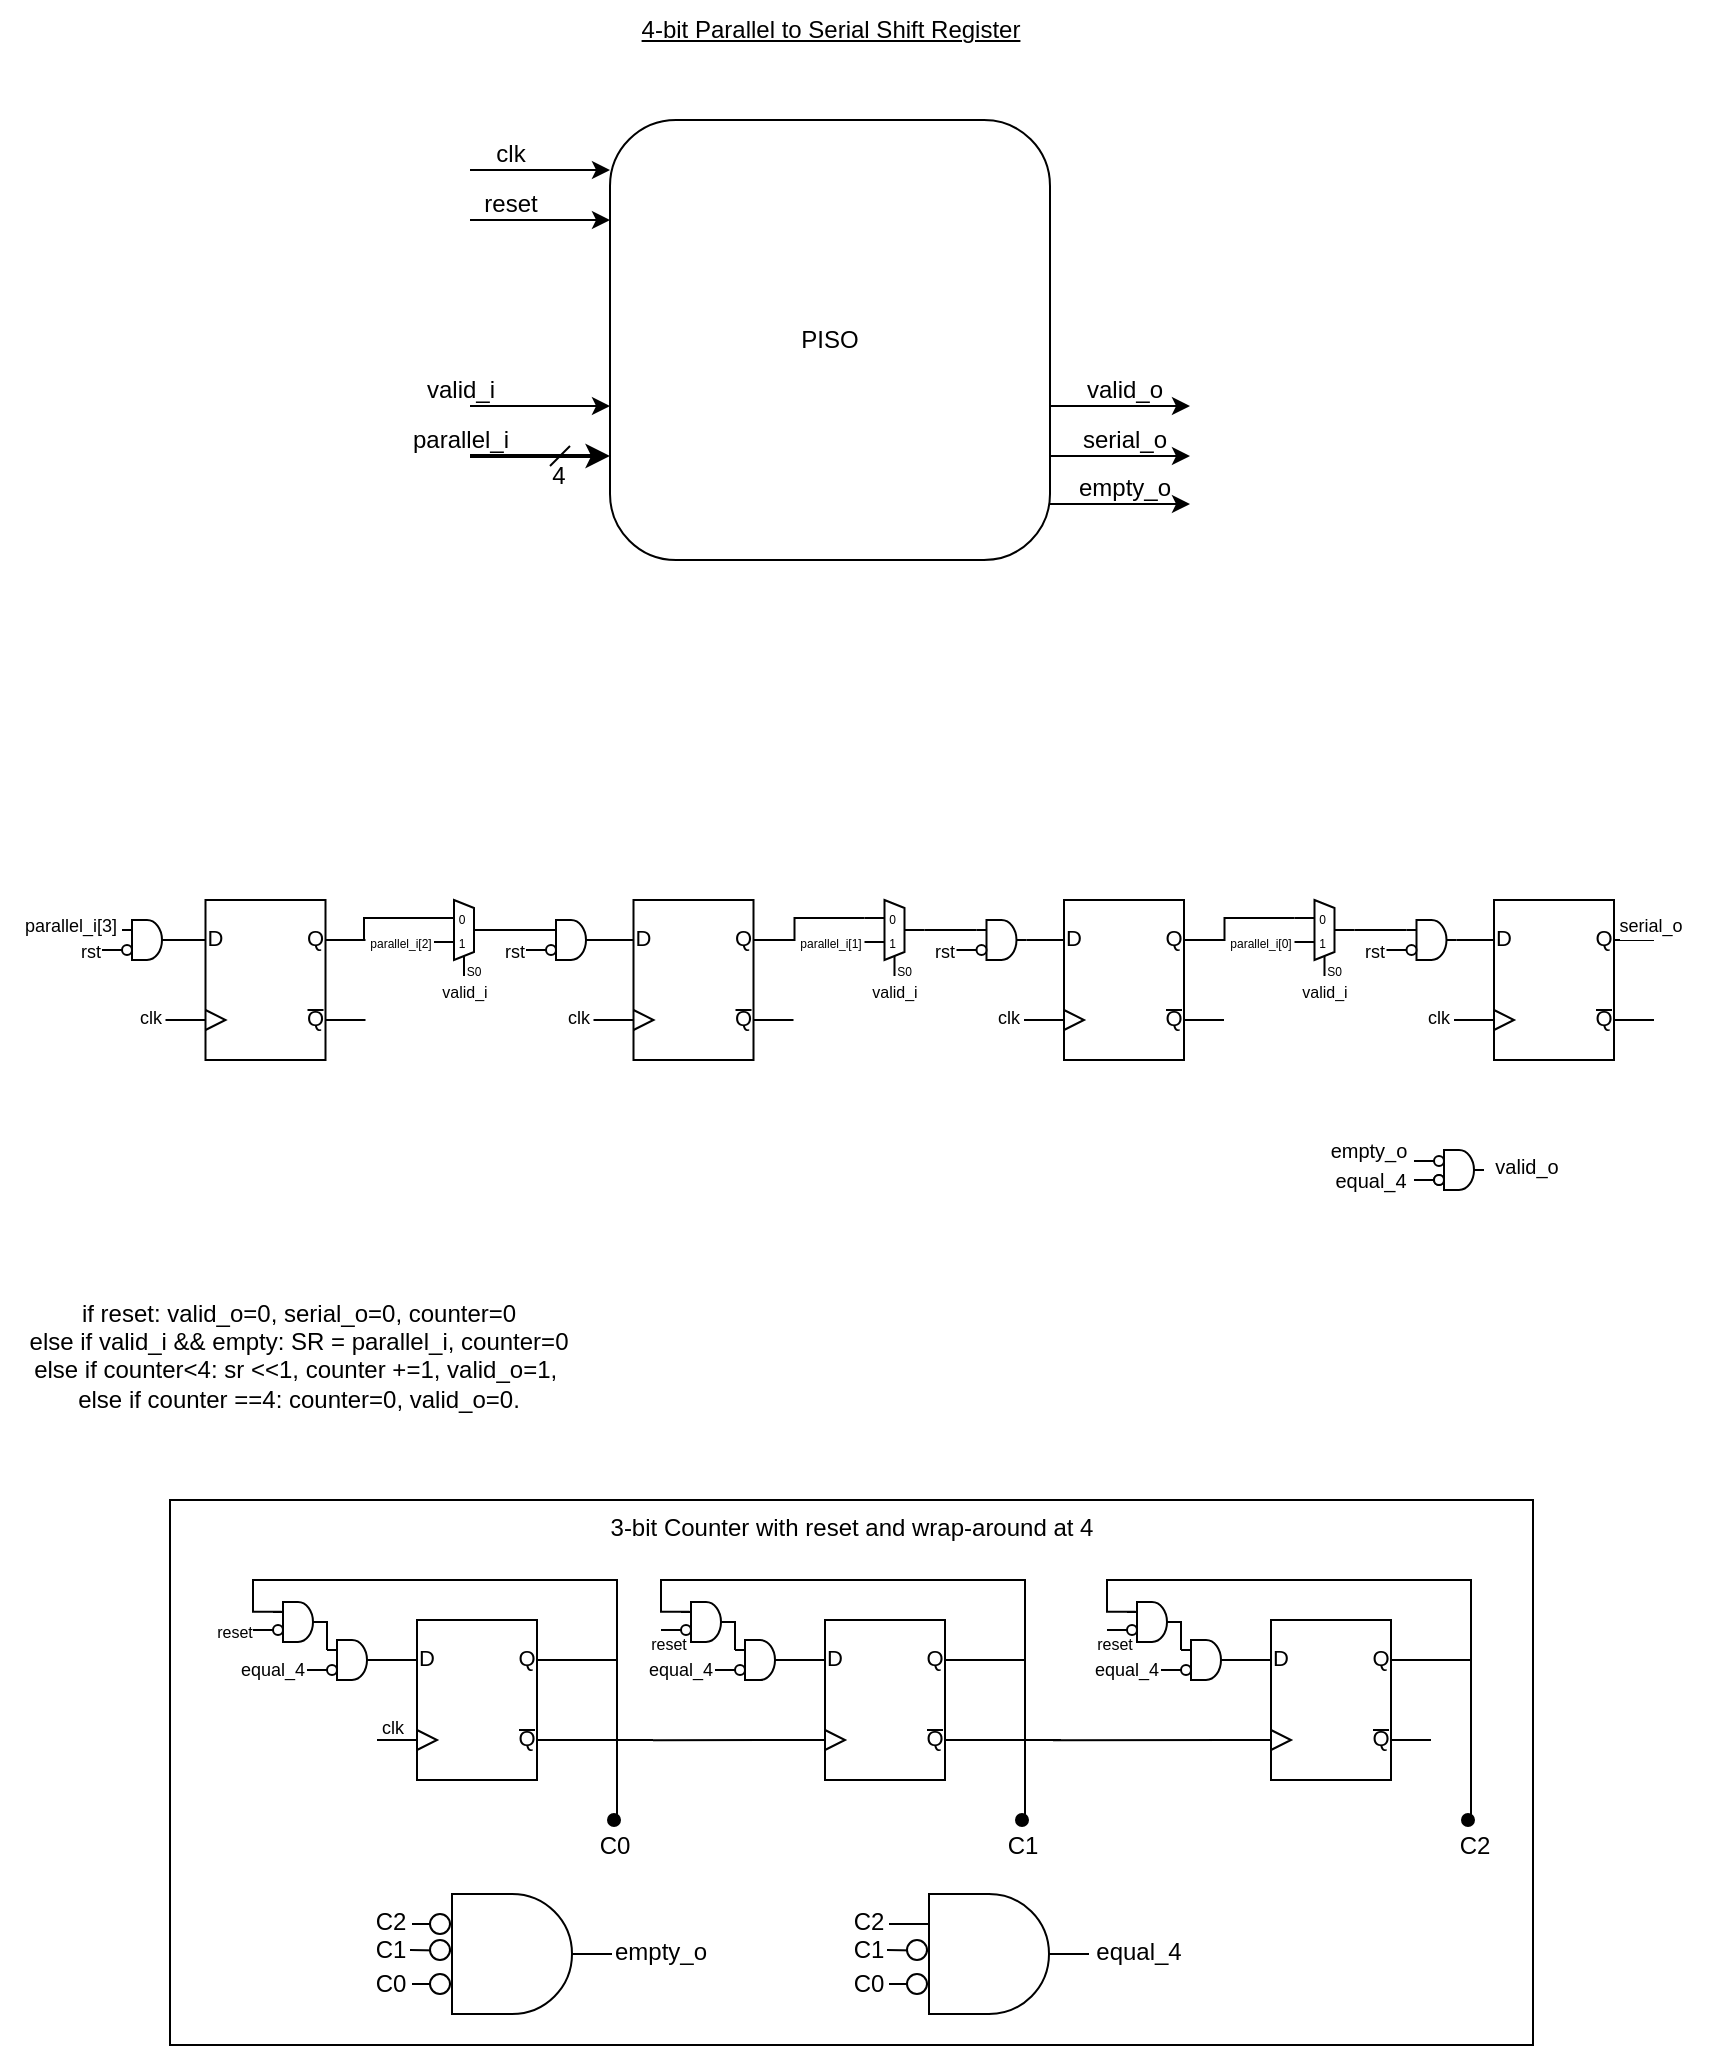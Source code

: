 <mxfile version="28.1.2">
  <diagram name="Page-1" id="J3j2Vih8ijAIk5oY_akR">
    <mxGraphModel dx="1019" dy="651" grid="1" gridSize="10" guides="1" tooltips="1" connect="1" arrows="1" fold="1" page="1" pageScale="1" pageWidth="850" pageHeight="1100" math="0" shadow="0">
      <root>
        <mxCell id="0" />
        <mxCell id="1" parent="0" />
        <mxCell id="SrFqV6yDX-PTpv2U8Cud-1" value="PISO" style="whiteSpace=wrap;html=1;aspect=fixed;rounded=1;" vertex="1" parent="1">
          <mxGeometry x="310" y="80" width="220" height="220" as="geometry" />
        </mxCell>
        <mxCell id="SrFqV6yDX-PTpv2U8Cud-2" value="" style="endArrow=classic;html=1;rounded=1;" edge="1" parent="1">
          <mxGeometry width="50" height="50" relative="1" as="geometry">
            <mxPoint x="240" y="105" as="sourcePoint" />
            <mxPoint x="310" y="105" as="targetPoint" />
          </mxGeometry>
        </mxCell>
        <mxCell id="SrFqV6yDX-PTpv2U8Cud-5" value="clk" style="text;html=1;align=center;verticalAlign=middle;resizable=0;points=[];autosize=1;strokeColor=none;fillColor=none;rounded=1;" vertex="1" parent="1">
          <mxGeometry x="240" y="82" width="40" height="30" as="geometry" />
        </mxCell>
        <mxCell id="SrFqV6yDX-PTpv2U8Cud-6" value="" style="endArrow=classic;html=1;rounded=1;" edge="1" parent="1">
          <mxGeometry width="50" height="50" relative="1" as="geometry">
            <mxPoint x="240" y="130" as="sourcePoint" />
            <mxPoint x="310" y="130" as="targetPoint" />
          </mxGeometry>
        </mxCell>
        <mxCell id="SrFqV6yDX-PTpv2U8Cud-7" value="reset" style="text;html=1;align=center;verticalAlign=middle;resizable=0;points=[];autosize=1;strokeColor=none;fillColor=none;rounded=1;" vertex="1" parent="1">
          <mxGeometry x="235" y="107" width="50" height="30" as="geometry" />
        </mxCell>
        <mxCell id="SrFqV6yDX-PTpv2U8Cud-8" value="parallel_i" style="text;html=1;align=center;verticalAlign=middle;resizable=0;points=[];autosize=1;strokeColor=none;fillColor=none;rounded=1;" vertex="1" parent="1">
          <mxGeometry x="200" y="225" width="70" height="30" as="geometry" />
        </mxCell>
        <mxCell id="SrFqV6yDX-PTpv2U8Cud-9" value="" style="endArrow=classic;html=1;rounded=1;strokeWidth=2;" edge="1" parent="1">
          <mxGeometry width="50" height="50" relative="1" as="geometry">
            <mxPoint x="240" y="248" as="sourcePoint" />
            <mxPoint x="310" y="248" as="targetPoint" />
          </mxGeometry>
        </mxCell>
        <mxCell id="SrFqV6yDX-PTpv2U8Cud-10" value="valid_i" style="text;html=1;align=center;verticalAlign=middle;resizable=0;points=[];autosize=1;strokeColor=none;fillColor=none;rounded=1;" vertex="1" parent="1">
          <mxGeometry x="205" y="200" width="60" height="30" as="geometry" />
        </mxCell>
        <mxCell id="SrFqV6yDX-PTpv2U8Cud-11" value="" style="endArrow=classic;html=1;rounded=1;" edge="1" parent="1">
          <mxGeometry width="50" height="50" relative="1" as="geometry">
            <mxPoint x="240" y="223" as="sourcePoint" />
            <mxPoint x="310" y="223" as="targetPoint" />
          </mxGeometry>
        </mxCell>
        <mxCell id="SrFqV6yDX-PTpv2U8Cud-12" value="serial_o" style="text;html=1;align=center;verticalAlign=middle;resizable=0;points=[];autosize=1;strokeColor=none;fillColor=none;rounded=1;" vertex="1" parent="1">
          <mxGeometry x="532" y="225" width="70" height="30" as="geometry" />
        </mxCell>
        <mxCell id="SrFqV6yDX-PTpv2U8Cud-13" value="valid_o" style="text;html=1;align=center;verticalAlign=middle;resizable=0;points=[];autosize=1;strokeColor=none;fillColor=none;rounded=1;" vertex="1" parent="1">
          <mxGeometry x="537" y="200" width="60" height="30" as="geometry" />
        </mxCell>
        <mxCell id="SrFqV6yDX-PTpv2U8Cud-14" value="" style="endArrow=classic;html=1;rounded=1;" edge="1" parent="1">
          <mxGeometry width="50" height="50" relative="1" as="geometry">
            <mxPoint x="530" y="248" as="sourcePoint" />
            <mxPoint x="600" y="248" as="targetPoint" />
          </mxGeometry>
        </mxCell>
        <mxCell id="SrFqV6yDX-PTpv2U8Cud-15" value="" style="endArrow=classic;html=1;rounded=1;" edge="1" parent="1">
          <mxGeometry width="50" height="50" relative="1" as="geometry">
            <mxPoint x="530" y="223" as="sourcePoint" />
            <mxPoint x="600" y="223" as="targetPoint" />
          </mxGeometry>
        </mxCell>
        <mxCell id="SrFqV6yDX-PTpv2U8Cud-29" value="&lt;u&gt;4-bit Parallel to Serial Shift Register&lt;/u&gt;" style="text;html=1;align=center;verticalAlign=middle;resizable=0;points=[];autosize=1;strokeColor=none;fillColor=none;rounded=1;" vertex="1" parent="1">
          <mxGeometry x="315" y="20" width="210" height="30" as="geometry" />
        </mxCell>
        <mxCell id="SrFqV6yDX-PTpv2U8Cud-30" value="" style="endArrow=none;html=1;rounded=1;" edge="1" parent="1">
          <mxGeometry width="50" height="50" relative="1" as="geometry">
            <mxPoint x="280" y="253" as="sourcePoint" />
            <mxPoint x="290" y="243" as="targetPoint" />
          </mxGeometry>
        </mxCell>
        <mxCell id="SrFqV6yDX-PTpv2U8Cud-31" value="4" style="text;html=1;align=center;verticalAlign=middle;resizable=0;points=[];autosize=1;strokeColor=none;fillColor=none;rounded=1;" vertex="1" parent="1">
          <mxGeometry x="269" y="243" width="30" height="30" as="geometry" />
        </mxCell>
        <mxCell id="SrFqV6yDX-PTpv2U8Cud-35" value="" style="endArrow=classic;html=1;rounded=1;" edge="1" parent="1">
          <mxGeometry width="50" height="50" relative="1" as="geometry">
            <mxPoint x="530" y="272" as="sourcePoint" />
            <mxPoint x="600" y="272" as="targetPoint" />
          </mxGeometry>
        </mxCell>
        <mxCell id="SrFqV6yDX-PTpv2U8Cud-36" value="empty_o" style="text;html=1;align=center;verticalAlign=middle;resizable=0;points=[];autosize=1;strokeColor=none;fillColor=none;rounded=1;" vertex="1" parent="1">
          <mxGeometry x="532" y="249" width="70" height="30" as="geometry" />
        </mxCell>
        <mxCell id="SrFqV6yDX-PTpv2U8Cud-41" value="" style="verticalLabelPosition=bottom;shadow=0;dashed=0;align=center;html=1;verticalAlign=top;shape=mxgraph.electrical.logic_gates.d_type_flip-flop;rounded=1;" vertex="1" parent="1">
          <mxGeometry x="301.75" y="470" width="100" height="80" as="geometry" />
        </mxCell>
        <mxCell id="SrFqV6yDX-PTpv2U8Cud-42" value="" style="verticalLabelPosition=bottom;shadow=0;dashed=0;align=center;html=1;verticalAlign=top;shape=mxgraph.electrical.logic_gates.d_type_flip-flop;rounded=1;" vertex="1" parent="1">
          <mxGeometry x="87.75" y="470" width="100" height="80" as="geometry" />
        </mxCell>
        <mxCell id="SrFqV6yDX-PTpv2U8Cud-50" value="if reset: valid_o=0, serial_o=0, counter=0&lt;div&gt;else if valid_i &amp;amp;&amp;amp; empty: SR = parallel_i, counter=0&lt;/div&gt;&lt;div&gt;else if counter&amp;lt;4: sr &amp;lt;&amp;lt;1, counter +=1, valid_o=1,&amp;nbsp;&lt;/div&gt;&lt;div&gt;else if counter ==4: counter=0, valid_o=0.&lt;/div&gt;&lt;div&gt;&lt;br&gt;&lt;/div&gt;" style="text;html=1;align=center;verticalAlign=middle;resizable=0;points=[];autosize=1;strokeColor=none;fillColor=none;rounded=1;" vertex="1" parent="1">
          <mxGeometry x="9" y="660" width="290" height="90" as="geometry" />
        </mxCell>
        <mxCell id="SrFqV6yDX-PTpv2U8Cud-144" value="" style="group" vertex="1" connectable="0" parent="1">
          <mxGeometry x="90" y="770" width="681.5" height="272.5" as="geometry" />
        </mxCell>
        <mxCell id="SrFqV6yDX-PTpv2U8Cud-141" value="3-bit Counter with reset and wrap-around at 4" style="rounded=0;whiteSpace=wrap;html=1;shadow=0;dashed=0;strokeColor=default;align=center;verticalAlign=top;fontFamily=Helvetica;fontSize=12;fontColor=default;labelBackgroundColor=default;fillColor=none;glass=0;" vertex="1" parent="SrFqV6yDX-PTpv2U8Cud-144">
          <mxGeometry width="681.5" height="272.5" as="geometry" />
        </mxCell>
        <mxCell id="SrFqV6yDX-PTpv2U8Cud-77" style="edgeStyle=orthogonalEdgeStyle;shape=connector;curved=0;rounded=0;orthogonalLoop=1;jettySize=auto;html=1;exitX=1;exitY=0.25;exitDx=0;exitDy=0;exitPerimeter=0;strokeColor=default;align=center;verticalAlign=middle;fontFamily=Helvetica;fontSize=12;fontColor=default;labelBackgroundColor=default;endArrow=oval;endFill=1;" edge="1" parent="SrFqV6yDX-PTpv2U8Cud-144" source="SrFqV6yDX-PTpv2U8Cud-53">
          <mxGeometry relative="1" as="geometry">
            <mxPoint x="221.5" y="160" as="targetPoint" />
          </mxGeometry>
        </mxCell>
        <mxCell id="SrFqV6yDX-PTpv2U8Cud-53" value="" style="verticalLabelPosition=bottom;shadow=0;dashed=0;align=center;html=1;verticalAlign=top;shape=mxgraph.electrical.logic_gates.d_type_flip-flop;rounded=1;" vertex="1" parent="SrFqV6yDX-PTpv2U8Cud-144">
          <mxGeometry x="103.5" y="60" width="100" height="80" as="geometry" />
        </mxCell>
        <mxCell id="SrFqV6yDX-PTpv2U8Cud-54" value="&lt;font style=&quot;font-size: 9px;&quot;&gt;clk&lt;/font&gt;" style="text;html=1;align=center;verticalAlign=middle;resizable=0;points=[];autosize=1;strokeColor=none;fillColor=none;rounded=1;" vertex="1" parent="SrFqV6yDX-PTpv2U8Cud-144">
          <mxGeometry x="95.5" y="98" width="30" height="30" as="geometry" />
        </mxCell>
        <mxCell id="SrFqV6yDX-PTpv2U8Cud-60" value="" style="endArrow=none;html=1;rounded=1;exitX=1;exitY=0.75;exitDx=0;exitDy=0;exitPerimeter=0;entryX=0;entryY=0.75;entryDx=0;entryDy=0;entryPerimeter=0;" edge="1" parent="SrFqV6yDX-PTpv2U8Cud-144" source="SrFqV6yDX-PTpv2U8Cud-53">
          <mxGeometry width="50" height="50" relative="1" as="geometry">
            <mxPoint x="31.5" y="70" as="sourcePoint" />
            <mxPoint x="241.5" y="120" as="targetPoint" />
          </mxGeometry>
        </mxCell>
        <mxCell id="SrFqV6yDX-PTpv2U8Cud-61" value="" style="verticalLabelPosition=bottom;shadow=0;dashed=0;align=center;html=1;verticalAlign=top;shape=mxgraph.electrical.logic_gates.logic_gate;operation=and;rounded=1;" vertex="1" parent="SrFqV6yDX-PTpv2U8Cud-144">
          <mxGeometry x="51.5" y="51" width="25" height="20" as="geometry" />
        </mxCell>
        <mxCell id="SrFqV6yDX-PTpv2U8Cud-64" value="&lt;font style=&quot;font-size: 8px;&quot;&gt;reset&lt;/font&gt;" style="text;html=1;align=center;verticalAlign=middle;resizable=0;points=[];autosize=1;strokeColor=none;fillColor=none;fontFamily=Helvetica;fontSize=12;fontColor=default;rounded=1;" vertex="1" parent="SrFqV6yDX-PTpv2U8Cud-144">
          <mxGeometry x="11.5" y="50" width="40" height="30" as="geometry" />
        </mxCell>
        <mxCell id="SrFqV6yDX-PTpv2U8Cud-67" value="" style="ellipse;whiteSpace=wrap;html=1;aspect=fixed;shadow=0;dashed=0;strokeColor=default;align=center;verticalAlign=top;fontFamily=Helvetica;fontSize=12;fontColor=default;fillColor=default;rounded=1;" vertex="1" parent="SrFqV6yDX-PTpv2U8Cud-144">
          <mxGeometry x="51.5" y="62.5" width="5" height="5" as="geometry" />
        </mxCell>
        <mxCell id="SrFqV6yDX-PTpv2U8Cud-70" value="" style="endArrow=none;html=1;rounded=1;fontFamily=Helvetica;fontSize=12;fontColor=default;" edge="1" parent="SrFqV6yDX-PTpv2U8Cud-144">
          <mxGeometry width="50" height="50" relative="1" as="geometry">
            <mxPoint x="41.5" y="65" as="sourcePoint" />
            <mxPoint x="51.5" y="64.96" as="targetPoint" />
          </mxGeometry>
        </mxCell>
        <mxCell id="SrFqV6yDX-PTpv2U8Cud-75" style="edgeStyle=orthogonalEdgeStyle;shape=connector;rounded=0;orthogonalLoop=1;jettySize=auto;html=1;exitX=1;exitY=0.25;exitDx=0;exitDy=0;exitPerimeter=0;entryX=0.172;entryY=0.243;entryDx=0;entryDy=0;entryPerimeter=0;strokeColor=default;align=center;verticalAlign=middle;fontFamily=Helvetica;fontSize=12;fontColor=default;labelBackgroundColor=default;endArrow=none;endFill=0;curved=0;" edge="1" parent="SrFqV6yDX-PTpv2U8Cud-144" source="SrFqV6yDX-PTpv2U8Cud-53" target="SrFqV6yDX-PTpv2U8Cud-61">
          <mxGeometry relative="1" as="geometry">
            <Array as="points">
              <mxPoint x="223.5" y="80" />
              <mxPoint x="223.5" y="40" />
              <mxPoint x="41.5" y="40" />
              <mxPoint x="41.5" y="55" />
            </Array>
          </mxGeometry>
        </mxCell>
        <mxCell id="SrFqV6yDX-PTpv2U8Cud-79" style="edgeStyle=orthogonalEdgeStyle;shape=connector;curved=0;rounded=0;orthogonalLoop=1;jettySize=auto;html=1;exitX=1;exitY=0.5;exitDx=0;exitDy=0;exitPerimeter=0;entryX=0;entryY=0.25;entryDx=0;entryDy=0;entryPerimeter=0;strokeColor=default;align=center;verticalAlign=middle;fontFamily=Helvetica;fontSize=12;fontColor=default;labelBackgroundColor=default;endArrow=none;endFill=0;" edge="1" parent="SrFqV6yDX-PTpv2U8Cud-144" source="SrFqV6yDX-PTpv2U8Cud-61">
          <mxGeometry relative="1" as="geometry">
            <mxPoint x="78.5" y="75" as="targetPoint" />
          </mxGeometry>
        </mxCell>
        <mxCell id="SrFqV6yDX-PTpv2U8Cud-80" style="edgeStyle=orthogonalEdgeStyle;shape=connector;curved=0;rounded=0;orthogonalLoop=1;jettySize=auto;html=1;exitX=1;exitY=0.25;exitDx=0;exitDy=0;exitPerimeter=0;strokeColor=default;align=center;verticalAlign=middle;fontFamily=Helvetica;fontSize=12;fontColor=default;labelBackgroundColor=default;endArrow=oval;endFill=1;" edge="1" source="SrFqV6yDX-PTpv2U8Cud-81" parent="SrFqV6yDX-PTpv2U8Cud-144">
          <mxGeometry relative="1" as="geometry">
            <mxPoint x="425.5" y="160" as="targetPoint" />
          </mxGeometry>
        </mxCell>
        <mxCell id="SrFqV6yDX-PTpv2U8Cud-139" style="edgeStyle=none;shape=connector;rounded=0;orthogonalLoop=1;jettySize=auto;html=1;exitX=0;exitY=0.75;exitDx=0;exitDy=0;exitPerimeter=0;strokeColor=default;align=center;verticalAlign=middle;fontFamily=Helvetica;fontSize=12;fontColor=default;labelBackgroundColor=default;endArrow=none;" edge="1" parent="SrFqV6yDX-PTpv2U8Cud-144" source="SrFqV6yDX-PTpv2U8Cud-81">
          <mxGeometry relative="1" as="geometry">
            <mxPoint x="241.5" y="120.143" as="targetPoint" />
          </mxGeometry>
        </mxCell>
        <mxCell id="SrFqV6yDX-PTpv2U8Cud-81" value="" style="verticalLabelPosition=bottom;shadow=0;dashed=0;align=center;html=1;verticalAlign=top;shape=mxgraph.electrical.logic_gates.d_type_flip-flop;rounded=1;" vertex="1" parent="SrFqV6yDX-PTpv2U8Cud-144">
          <mxGeometry x="307.5" y="60" width="100" height="80" as="geometry" />
        </mxCell>
        <mxCell id="SrFqV6yDX-PTpv2U8Cud-83" value="" style="endArrow=none;html=1;rounded=1;exitX=1;exitY=0.75;exitDx=0;exitDy=0;exitPerimeter=0;entryX=0;entryY=0.75;entryDx=0;entryDy=0;entryPerimeter=0;" edge="1" source="SrFqV6yDX-PTpv2U8Cud-81" parent="SrFqV6yDX-PTpv2U8Cud-144">
          <mxGeometry width="50" height="50" relative="1" as="geometry">
            <mxPoint x="235.5" y="70" as="sourcePoint" />
            <mxPoint x="445.5" y="120" as="targetPoint" />
          </mxGeometry>
        </mxCell>
        <mxCell id="SrFqV6yDX-PTpv2U8Cud-84" value="" style="verticalLabelPosition=bottom;shadow=0;dashed=0;align=center;html=1;verticalAlign=top;shape=mxgraph.electrical.logic_gates.logic_gate;operation=and;rounded=1;" vertex="1" parent="SrFqV6yDX-PTpv2U8Cud-144">
          <mxGeometry x="255.5" y="51" width="25" height="20" as="geometry" />
        </mxCell>
        <mxCell id="SrFqV6yDX-PTpv2U8Cud-85" value="" style="ellipse;whiteSpace=wrap;html=1;aspect=fixed;shadow=0;dashed=0;strokeColor=default;align=center;verticalAlign=top;fontFamily=Helvetica;fontSize=12;fontColor=default;fillColor=default;rounded=1;" vertex="1" parent="SrFqV6yDX-PTpv2U8Cud-144">
          <mxGeometry x="255.5" y="62.5" width="5" height="5" as="geometry" />
        </mxCell>
        <mxCell id="SrFqV6yDX-PTpv2U8Cud-86" value="" style="endArrow=none;html=1;rounded=1;fontFamily=Helvetica;fontSize=12;fontColor=default;" edge="1" parent="SrFqV6yDX-PTpv2U8Cud-144">
          <mxGeometry width="50" height="50" relative="1" as="geometry">
            <mxPoint x="245.5" y="65" as="sourcePoint" />
            <mxPoint x="255.5" y="64.96" as="targetPoint" />
          </mxGeometry>
        </mxCell>
        <mxCell id="SrFqV6yDX-PTpv2U8Cud-87" style="edgeStyle=orthogonalEdgeStyle;shape=connector;rounded=0;orthogonalLoop=1;jettySize=auto;html=1;exitX=1;exitY=0.25;exitDx=0;exitDy=0;exitPerimeter=0;entryX=0.172;entryY=0.243;entryDx=0;entryDy=0;entryPerimeter=0;strokeColor=default;align=center;verticalAlign=middle;fontFamily=Helvetica;fontSize=12;fontColor=default;labelBackgroundColor=default;endArrow=none;endFill=0;curved=0;" edge="1" source="SrFqV6yDX-PTpv2U8Cud-81" target="SrFqV6yDX-PTpv2U8Cud-84" parent="SrFqV6yDX-PTpv2U8Cud-144">
          <mxGeometry relative="1" as="geometry">
            <Array as="points">
              <mxPoint x="427.5" y="80" />
              <mxPoint x="427.5" y="40" />
              <mxPoint x="245.5" y="40" />
              <mxPoint x="245.5" y="55" />
            </Array>
          </mxGeometry>
        </mxCell>
        <mxCell id="SrFqV6yDX-PTpv2U8Cud-89" style="edgeStyle=orthogonalEdgeStyle;shape=connector;curved=0;rounded=0;orthogonalLoop=1;jettySize=auto;html=1;exitX=1;exitY=0.5;exitDx=0;exitDy=0;exitPerimeter=0;entryX=0;entryY=0.25;entryDx=0;entryDy=0;entryPerimeter=0;strokeColor=default;align=center;verticalAlign=middle;fontFamily=Helvetica;fontSize=12;fontColor=default;labelBackgroundColor=default;endArrow=none;endFill=0;" edge="1" source="SrFqV6yDX-PTpv2U8Cud-84" parent="SrFqV6yDX-PTpv2U8Cud-144">
          <mxGeometry relative="1" as="geometry">
            <mxPoint x="282.5" y="75" as="targetPoint" />
          </mxGeometry>
        </mxCell>
        <mxCell id="SrFqV6yDX-PTpv2U8Cud-90" value="&lt;font style=&quot;font-size: 8px;&quot;&gt;reset&lt;/font&gt;" style="text;html=1;align=center;verticalAlign=middle;resizable=0;points=[];autosize=1;strokeColor=none;fillColor=none;fontFamily=Helvetica;fontSize=12;fontColor=default;rounded=1;" vertex="1" parent="SrFqV6yDX-PTpv2U8Cud-144">
          <mxGeometry x="228.5" y="56" width="40" height="30" as="geometry" />
        </mxCell>
        <mxCell id="SrFqV6yDX-PTpv2U8Cud-91" style="edgeStyle=orthogonalEdgeStyle;shape=connector;curved=0;rounded=0;orthogonalLoop=1;jettySize=auto;html=1;exitX=1;exitY=0.25;exitDx=0;exitDy=0;exitPerimeter=0;strokeColor=default;align=center;verticalAlign=middle;fontFamily=Helvetica;fontSize=12;fontColor=default;labelBackgroundColor=default;endArrow=oval;endFill=1;" edge="1" source="SrFqV6yDX-PTpv2U8Cud-92" parent="SrFqV6yDX-PTpv2U8Cud-144">
          <mxGeometry relative="1" as="geometry">
            <mxPoint x="648.5" y="160" as="targetPoint" />
          </mxGeometry>
        </mxCell>
        <mxCell id="SrFqV6yDX-PTpv2U8Cud-140" style="edgeStyle=none;shape=connector;rounded=0;orthogonalLoop=1;jettySize=auto;html=1;exitX=0;exitY=0.75;exitDx=0;exitDy=0;exitPerimeter=0;strokeColor=default;align=center;verticalAlign=middle;fontFamily=Helvetica;fontSize=12;fontColor=default;labelBackgroundColor=default;endArrow=none;" edge="1" parent="SrFqV6yDX-PTpv2U8Cud-144" source="SrFqV6yDX-PTpv2U8Cud-92">
          <mxGeometry relative="1" as="geometry">
            <mxPoint x="441.5" y="120.143" as="targetPoint" />
          </mxGeometry>
        </mxCell>
        <mxCell id="SrFqV6yDX-PTpv2U8Cud-92" value="" style="verticalLabelPosition=bottom;shadow=0;dashed=0;align=center;html=1;verticalAlign=top;shape=mxgraph.electrical.logic_gates.d_type_flip-flop;rounded=1;" vertex="1" parent="SrFqV6yDX-PTpv2U8Cud-144">
          <mxGeometry x="530.5" y="60" width="100" height="80" as="geometry" />
        </mxCell>
        <mxCell id="SrFqV6yDX-PTpv2U8Cud-95" value="" style="verticalLabelPosition=bottom;shadow=0;dashed=0;align=center;html=1;verticalAlign=top;shape=mxgraph.electrical.logic_gates.logic_gate;operation=and;rounded=1;" vertex="1" parent="SrFqV6yDX-PTpv2U8Cud-144">
          <mxGeometry x="478.5" y="51" width="25" height="20" as="geometry" />
        </mxCell>
        <mxCell id="SrFqV6yDX-PTpv2U8Cud-96" value="" style="ellipse;whiteSpace=wrap;html=1;aspect=fixed;shadow=0;dashed=0;strokeColor=default;align=center;verticalAlign=top;fontFamily=Helvetica;fontSize=12;fontColor=default;fillColor=default;rounded=1;" vertex="1" parent="SrFqV6yDX-PTpv2U8Cud-144">
          <mxGeometry x="478.5" y="62.5" width="5" height="5" as="geometry" />
        </mxCell>
        <mxCell id="SrFqV6yDX-PTpv2U8Cud-97" value="" style="endArrow=none;html=1;rounded=1;fontFamily=Helvetica;fontSize=12;fontColor=default;" edge="1" parent="SrFqV6yDX-PTpv2U8Cud-144">
          <mxGeometry width="50" height="50" relative="1" as="geometry">
            <mxPoint x="468.5" y="65" as="sourcePoint" />
            <mxPoint x="478.5" y="64.96" as="targetPoint" />
          </mxGeometry>
        </mxCell>
        <mxCell id="SrFqV6yDX-PTpv2U8Cud-98" style="edgeStyle=orthogonalEdgeStyle;shape=connector;rounded=0;orthogonalLoop=1;jettySize=auto;html=1;exitX=1;exitY=0.25;exitDx=0;exitDy=0;exitPerimeter=0;entryX=0.172;entryY=0.243;entryDx=0;entryDy=0;entryPerimeter=0;strokeColor=default;align=center;verticalAlign=middle;fontFamily=Helvetica;fontSize=12;fontColor=default;labelBackgroundColor=default;endArrow=none;endFill=0;curved=0;" edge="1" source="SrFqV6yDX-PTpv2U8Cud-92" target="SrFqV6yDX-PTpv2U8Cud-95" parent="SrFqV6yDX-PTpv2U8Cud-144">
          <mxGeometry relative="1" as="geometry">
            <Array as="points">
              <mxPoint x="650.5" y="80" />
              <mxPoint x="650.5" y="40" />
              <mxPoint x="468.5" y="40" />
              <mxPoint x="468.5" y="55" />
            </Array>
          </mxGeometry>
        </mxCell>
        <mxCell id="SrFqV6yDX-PTpv2U8Cud-100" style="edgeStyle=orthogonalEdgeStyle;shape=connector;curved=0;rounded=0;orthogonalLoop=1;jettySize=auto;html=1;exitX=1;exitY=0.5;exitDx=0;exitDy=0;exitPerimeter=0;entryX=0;entryY=0.25;entryDx=0;entryDy=0;entryPerimeter=0;strokeColor=default;align=center;verticalAlign=middle;fontFamily=Helvetica;fontSize=12;fontColor=default;labelBackgroundColor=default;endArrow=none;endFill=0;" edge="1" source="SrFqV6yDX-PTpv2U8Cud-95" parent="SrFqV6yDX-PTpv2U8Cud-144">
          <mxGeometry relative="1" as="geometry">
            <mxPoint x="505.5" y="75" as="targetPoint" />
          </mxGeometry>
        </mxCell>
        <mxCell id="SrFqV6yDX-PTpv2U8Cud-101" value="&lt;font style=&quot;font-size: 8px;&quot;&gt;reset&lt;/font&gt;" style="text;html=1;align=center;verticalAlign=middle;resizable=0;points=[];autosize=1;strokeColor=none;fillColor=none;fontFamily=Helvetica;fontSize=12;fontColor=default;rounded=1;" vertex="1" parent="SrFqV6yDX-PTpv2U8Cud-144">
          <mxGeometry x="451.5" y="56" width="40" height="30" as="geometry" />
        </mxCell>
        <mxCell id="SrFqV6yDX-PTpv2U8Cud-102" value="C0" style="text;html=1;align=center;verticalAlign=middle;resizable=0;points=[];autosize=1;strokeColor=none;fillColor=none;fontFamily=Helvetica;fontSize=12;fontColor=default;labelBackgroundColor=default;" vertex="1" parent="SrFqV6yDX-PTpv2U8Cud-144">
          <mxGeometry x="201.5" y="158" width="40" height="30" as="geometry" />
        </mxCell>
        <mxCell id="SrFqV6yDX-PTpv2U8Cud-103" value="C1" style="text;html=1;align=center;verticalAlign=middle;resizable=0;points=[];autosize=1;strokeColor=none;fillColor=none;fontFamily=Helvetica;fontSize=12;fontColor=default;labelBackgroundColor=default;" vertex="1" parent="SrFqV6yDX-PTpv2U8Cud-144">
          <mxGeometry x="405.5" y="158" width="40" height="30" as="geometry" />
        </mxCell>
        <mxCell id="SrFqV6yDX-PTpv2U8Cud-104" value="C2" style="text;html=1;align=center;verticalAlign=middle;resizable=0;points=[];autosize=1;strokeColor=none;fillColor=none;fontFamily=Helvetica;fontSize=12;fontColor=default;labelBackgroundColor=default;" vertex="1" parent="SrFqV6yDX-PTpv2U8Cud-144">
          <mxGeometry x="631.5" y="158" width="40" height="30" as="geometry" />
        </mxCell>
        <mxCell id="SrFqV6yDX-PTpv2U8Cud-105" value="&lt;font style=&quot;font-size: 9px;&quot;&gt;equal_4&lt;/font&gt;" style="text;html=1;align=center;verticalAlign=middle;resizable=0;points=[];autosize=1;strokeColor=none;fillColor=none;fontFamily=Helvetica;fontSize=12;fontColor=default;labelBackgroundColor=default;" vertex="1" parent="SrFqV6yDX-PTpv2U8Cud-144">
          <mxGeometry x="20.5" y="69" width="60" height="30" as="geometry" />
        </mxCell>
        <mxCell id="SrFqV6yDX-PTpv2U8Cud-112" value="" style="group" vertex="1" connectable="0" parent="SrFqV6yDX-PTpv2U8Cud-144">
          <mxGeometry x="68.5" y="70" width="35" height="20" as="geometry" />
        </mxCell>
        <mxCell id="SrFqV6yDX-PTpv2U8Cud-109" value="" style="verticalLabelPosition=bottom;shadow=0;dashed=0;align=center;html=1;verticalAlign=top;shape=mxgraph.electrical.logic_gates.logic_gate;operation=and;" vertex="1" parent="SrFqV6yDX-PTpv2U8Cud-112">
          <mxGeometry x="10" width="25" height="20" as="geometry" />
        </mxCell>
        <mxCell id="SrFqV6yDX-PTpv2U8Cud-110" value="" style="ellipse;whiteSpace=wrap;html=1;aspect=fixed;shadow=0;dashed=0;strokeColor=default;align=center;verticalAlign=top;fontFamily=Helvetica;fontSize=12;fontColor=default;fillColor=default;" vertex="1" parent="SrFqV6yDX-PTpv2U8Cud-112">
          <mxGeometry x="10" y="12.5" width="5" height="5" as="geometry" />
        </mxCell>
        <mxCell id="SrFqV6yDX-PTpv2U8Cud-111" value="" style="endArrow=none;html=1;rounded=0;fontFamily=Helvetica;fontSize=12;fontColor=default;" edge="1" parent="SrFqV6yDX-PTpv2U8Cud-112">
          <mxGeometry width="50" height="50" relative="1" as="geometry">
            <mxPoint y="15" as="sourcePoint" />
            <mxPoint x="10" y="14.96" as="targetPoint" />
          </mxGeometry>
        </mxCell>
        <mxCell id="SrFqV6yDX-PTpv2U8Cud-117" value="&lt;font style=&quot;font-size: 9px;&quot;&gt;equal_4&lt;/font&gt;" style="text;html=1;align=center;verticalAlign=middle;resizable=0;points=[];autosize=1;strokeColor=none;fillColor=none;fontFamily=Helvetica;fontSize=12;fontColor=default;labelBackgroundColor=default;" vertex="1" parent="SrFqV6yDX-PTpv2U8Cud-144">
          <mxGeometry x="224.5" y="69" width="60" height="30" as="geometry" />
        </mxCell>
        <mxCell id="SrFqV6yDX-PTpv2U8Cud-118" value="" style="group" vertex="1" connectable="0" parent="SrFqV6yDX-PTpv2U8Cud-144">
          <mxGeometry x="272.5" y="70" width="35" height="20" as="geometry" />
        </mxCell>
        <mxCell id="SrFqV6yDX-PTpv2U8Cud-119" value="" style="verticalLabelPosition=bottom;shadow=0;dashed=0;align=center;html=1;verticalAlign=top;shape=mxgraph.electrical.logic_gates.logic_gate;operation=and;" vertex="1" parent="SrFqV6yDX-PTpv2U8Cud-118">
          <mxGeometry x="10" width="25" height="20" as="geometry" />
        </mxCell>
        <mxCell id="SrFqV6yDX-PTpv2U8Cud-120" value="" style="ellipse;whiteSpace=wrap;html=1;aspect=fixed;shadow=0;dashed=0;strokeColor=default;align=center;verticalAlign=top;fontFamily=Helvetica;fontSize=12;fontColor=default;fillColor=default;" vertex="1" parent="SrFqV6yDX-PTpv2U8Cud-118">
          <mxGeometry x="10" y="12.5" width="5" height="5" as="geometry" />
        </mxCell>
        <mxCell id="SrFqV6yDX-PTpv2U8Cud-121" value="" style="endArrow=none;html=1;rounded=0;fontFamily=Helvetica;fontSize=12;fontColor=default;" edge="1" parent="SrFqV6yDX-PTpv2U8Cud-118">
          <mxGeometry width="50" height="50" relative="1" as="geometry">
            <mxPoint y="15" as="sourcePoint" />
            <mxPoint x="10" y="14.96" as="targetPoint" />
          </mxGeometry>
        </mxCell>
        <mxCell id="SrFqV6yDX-PTpv2U8Cud-122" value="&lt;font style=&quot;font-size: 9px;&quot;&gt;equal_4&lt;/font&gt;" style="text;html=1;align=center;verticalAlign=middle;resizable=0;points=[];autosize=1;strokeColor=none;fillColor=none;fontFamily=Helvetica;fontSize=12;fontColor=default;labelBackgroundColor=default;" vertex="1" parent="SrFqV6yDX-PTpv2U8Cud-144">
          <mxGeometry x="447.5" y="69" width="60" height="30" as="geometry" />
        </mxCell>
        <mxCell id="SrFqV6yDX-PTpv2U8Cud-123" value="" style="group" vertex="1" connectable="0" parent="SrFqV6yDX-PTpv2U8Cud-144">
          <mxGeometry x="495.5" y="70" width="35" height="20" as="geometry" />
        </mxCell>
        <mxCell id="SrFqV6yDX-PTpv2U8Cud-124" value="" style="verticalLabelPosition=bottom;shadow=0;dashed=0;align=center;html=1;verticalAlign=top;shape=mxgraph.electrical.logic_gates.logic_gate;operation=and;" vertex="1" parent="SrFqV6yDX-PTpv2U8Cud-123">
          <mxGeometry x="10" width="25" height="20" as="geometry" />
        </mxCell>
        <mxCell id="SrFqV6yDX-PTpv2U8Cud-125" value="" style="ellipse;whiteSpace=wrap;html=1;aspect=fixed;shadow=0;dashed=0;strokeColor=default;align=center;verticalAlign=top;fontFamily=Helvetica;fontSize=12;fontColor=default;fillColor=default;" vertex="1" parent="SrFqV6yDX-PTpv2U8Cud-123">
          <mxGeometry x="10" y="12.5" width="5" height="5" as="geometry" />
        </mxCell>
        <mxCell id="SrFqV6yDX-PTpv2U8Cud-126" value="" style="endArrow=none;html=1;rounded=0;fontFamily=Helvetica;fontSize=12;fontColor=default;" edge="1" parent="SrFqV6yDX-PTpv2U8Cud-123">
          <mxGeometry width="50" height="50" relative="1" as="geometry">
            <mxPoint y="15" as="sourcePoint" />
            <mxPoint x="10" y="14.96" as="targetPoint" />
          </mxGeometry>
        </mxCell>
        <mxCell id="SrFqV6yDX-PTpv2U8Cud-127" value="&lt;font&gt;equal_4&lt;/font&gt;" style="text;html=1;align=center;verticalAlign=middle;resizable=0;points=[];autosize=1;strokeColor=none;fillColor=none;fontFamily=Helvetica;fontSize=12;fontColor=default;labelBackgroundColor=default;" vertex="1" parent="SrFqV6yDX-PTpv2U8Cud-144">
          <mxGeometry x="448.5" y="211" width="70" height="30" as="geometry" />
        </mxCell>
        <mxCell id="SrFqV6yDX-PTpv2U8Cud-128" value="" style="verticalLabelPosition=bottom;shadow=0;dashed=0;align=center;html=1;verticalAlign=top;shape=mxgraph.electrical.logic_gates.logic_gate;operation=and;rounded=1;strokeColor=default;fontFamily=Helvetica;fontSize=12;fontColor=default;labelBackgroundColor=default;fillColor=default;" vertex="1" parent="SrFqV6yDX-PTpv2U8Cud-144">
          <mxGeometry x="359.5" y="197" width="100" height="60" as="geometry" />
        </mxCell>
        <mxCell id="SrFqV6yDX-PTpv2U8Cud-133" value="" style="endArrow=none;html=1;rounded=0;strokeColor=default;align=center;verticalAlign=middle;fontFamily=Helvetica;fontSize=12;fontColor=default;labelBackgroundColor=default;entryX=0.214;entryY=0.473;entryDx=0;entryDy=0;entryPerimeter=0;" edge="1" parent="SrFqV6yDX-PTpv2U8Cud-144">
          <mxGeometry width="50" height="50" relative="1" as="geometry">
            <mxPoint x="358.5" y="225" as="sourcePoint" />
            <mxPoint x="379.9" y="225.38" as="targetPoint" />
          </mxGeometry>
        </mxCell>
        <mxCell id="SrFqV6yDX-PTpv2U8Cud-134" value="" style="ellipse;whiteSpace=wrap;html=1;aspect=fixed;rounded=1;shadow=0;dashed=0;strokeColor=default;align=center;verticalAlign=top;fontFamily=Helvetica;fontSize=12;fontColor=default;labelBackgroundColor=default;fillColor=default;" vertex="1" parent="SrFqV6yDX-PTpv2U8Cud-144">
          <mxGeometry x="368.5" y="237" width="10" height="10" as="geometry" />
        </mxCell>
        <mxCell id="SrFqV6yDX-PTpv2U8Cud-135" value="" style="ellipse;whiteSpace=wrap;html=1;aspect=fixed;rounded=1;shadow=0;dashed=0;strokeColor=default;align=center;verticalAlign=top;fontFamily=Helvetica;fontSize=12;fontColor=default;labelBackgroundColor=default;fillColor=default;" vertex="1" parent="SrFqV6yDX-PTpv2U8Cud-144">
          <mxGeometry x="368.5" y="220" width="10" height="10" as="geometry" />
        </mxCell>
        <mxCell id="SrFqV6yDX-PTpv2U8Cud-136" value="C0" style="text;html=1;align=center;verticalAlign=middle;resizable=0;points=[];autosize=1;strokeColor=none;fillColor=none;fontFamily=Helvetica;fontSize=12;fontColor=default;labelBackgroundColor=default;" vertex="1" parent="SrFqV6yDX-PTpv2U8Cud-144">
          <mxGeometry x="328.5" y="227" width="40" height="30" as="geometry" />
        </mxCell>
        <mxCell id="SrFqV6yDX-PTpv2U8Cud-137" value="C1" style="text;html=1;align=center;verticalAlign=middle;resizable=0;points=[];autosize=1;strokeColor=none;fillColor=none;fontFamily=Helvetica;fontSize=12;fontColor=default;labelBackgroundColor=default;" vertex="1" parent="SrFqV6yDX-PTpv2U8Cud-144">
          <mxGeometry x="328.5" y="210" width="40" height="30" as="geometry" />
        </mxCell>
        <mxCell id="SrFqV6yDX-PTpv2U8Cud-138" value="C2" style="text;html=1;align=center;verticalAlign=middle;resizable=0;points=[];autosize=1;strokeColor=none;fillColor=none;fontFamily=Helvetica;fontSize=12;fontColor=default;labelBackgroundColor=default;" vertex="1" parent="SrFqV6yDX-PTpv2U8Cud-144">
          <mxGeometry x="328.5" y="196" width="40" height="30" as="geometry" />
        </mxCell>
        <mxCell id="SrFqV6yDX-PTpv2U8Cud-213" value="&lt;font&gt;empty_o&lt;/font&gt;" style="text;html=1;align=center;verticalAlign=middle;resizable=0;points=[];autosize=1;strokeColor=none;fillColor=none;fontFamily=Helvetica;fontSize=12;fontColor=default;labelBackgroundColor=default;" vertex="1" parent="SrFqV6yDX-PTpv2U8Cud-144">
          <mxGeometry x="210" y="211" width="70" height="30" as="geometry" />
        </mxCell>
        <mxCell id="SrFqV6yDX-PTpv2U8Cud-214" value="" style="verticalLabelPosition=bottom;shadow=0;dashed=0;align=center;html=1;verticalAlign=top;shape=mxgraph.electrical.logic_gates.logic_gate;operation=and;rounded=1;strokeColor=default;fontFamily=Helvetica;fontSize=12;fontColor=default;labelBackgroundColor=default;fillColor=default;" vertex="1" parent="SrFqV6yDX-PTpv2U8Cud-144">
          <mxGeometry x="121" y="197" width="100" height="60" as="geometry" />
        </mxCell>
        <mxCell id="SrFqV6yDX-PTpv2U8Cud-215" value="" style="endArrow=none;html=1;rounded=0;strokeColor=default;align=center;verticalAlign=middle;fontFamily=Helvetica;fontSize=12;fontColor=default;labelBackgroundColor=default;entryX=0.214;entryY=0.473;entryDx=0;entryDy=0;entryPerimeter=0;" edge="1" parent="SrFqV6yDX-PTpv2U8Cud-144">
          <mxGeometry width="50" height="50" relative="1" as="geometry">
            <mxPoint x="120" y="225" as="sourcePoint" />
            <mxPoint x="141.4" y="225.38" as="targetPoint" />
          </mxGeometry>
        </mxCell>
        <mxCell id="SrFqV6yDX-PTpv2U8Cud-216" value="" style="ellipse;whiteSpace=wrap;html=1;aspect=fixed;rounded=1;shadow=0;dashed=0;strokeColor=default;align=center;verticalAlign=top;fontFamily=Helvetica;fontSize=12;fontColor=default;labelBackgroundColor=default;fillColor=default;" vertex="1" parent="SrFqV6yDX-PTpv2U8Cud-144">
          <mxGeometry x="130" y="237" width="10" height="10" as="geometry" />
        </mxCell>
        <mxCell id="SrFqV6yDX-PTpv2U8Cud-217" value="" style="ellipse;whiteSpace=wrap;html=1;aspect=fixed;rounded=1;shadow=0;dashed=0;strokeColor=default;align=center;verticalAlign=top;fontFamily=Helvetica;fontSize=12;fontColor=default;labelBackgroundColor=default;fillColor=default;" vertex="1" parent="SrFqV6yDX-PTpv2U8Cud-144">
          <mxGeometry x="130" y="220" width="10" height="10" as="geometry" />
        </mxCell>
        <mxCell id="SrFqV6yDX-PTpv2U8Cud-218" value="C0" style="text;html=1;align=center;verticalAlign=middle;resizable=0;points=[];autosize=1;strokeColor=none;fillColor=none;fontFamily=Helvetica;fontSize=12;fontColor=default;labelBackgroundColor=default;" vertex="1" parent="SrFqV6yDX-PTpv2U8Cud-144">
          <mxGeometry x="90" y="227" width="40" height="30" as="geometry" />
        </mxCell>
        <mxCell id="SrFqV6yDX-PTpv2U8Cud-219" value="C1" style="text;html=1;align=center;verticalAlign=middle;resizable=0;points=[];autosize=1;strokeColor=none;fillColor=none;fontFamily=Helvetica;fontSize=12;fontColor=default;labelBackgroundColor=default;" vertex="1" parent="SrFqV6yDX-PTpv2U8Cud-144">
          <mxGeometry x="90" y="210" width="40" height="30" as="geometry" />
        </mxCell>
        <mxCell id="SrFqV6yDX-PTpv2U8Cud-220" value="C2" style="text;html=1;align=center;verticalAlign=middle;resizable=0;points=[];autosize=1;strokeColor=none;fillColor=none;fontFamily=Helvetica;fontSize=12;fontColor=default;labelBackgroundColor=default;" vertex="1" parent="SrFqV6yDX-PTpv2U8Cud-144">
          <mxGeometry x="90" y="196" width="40" height="30" as="geometry" />
        </mxCell>
        <mxCell id="SrFqV6yDX-PTpv2U8Cud-221" value="" style="ellipse;whiteSpace=wrap;html=1;aspect=fixed;rounded=1;shadow=0;dashed=0;strokeColor=default;align=center;verticalAlign=top;fontFamily=Helvetica;fontSize=12;fontColor=default;labelBackgroundColor=default;fillColor=default;" vertex="1" parent="SrFqV6yDX-PTpv2U8Cud-144">
          <mxGeometry x="130" y="207" width="10" height="10" as="geometry" />
        </mxCell>
        <mxCell id="SrFqV6yDX-PTpv2U8Cud-163" value="" style="group" vertex="1" connectable="0" parent="1">
          <mxGeometry x="660" y="580" width="138" height="45" as="geometry" />
        </mxCell>
        <mxCell id="SrFqV6yDX-PTpv2U8Cud-145" value="&lt;font style=&quot;font-size: 10px;&quot;&gt;valid_o&lt;/font&gt;" style="text;html=1;align=center;verticalAlign=middle;resizable=0;points=[];autosize=1;strokeColor=none;fillColor=none;fontFamily=Helvetica;fontSize=12;fontColor=default;labelBackgroundColor=default;" vertex="1" parent="SrFqV6yDX-PTpv2U8Cud-163">
          <mxGeometry x="78" y="8" width="60" height="30" as="geometry" />
        </mxCell>
        <mxCell id="SrFqV6yDX-PTpv2U8Cud-150" value="" style="group;rounded=1;shadow=0;dashed=0;strokeColor=none;align=center;verticalAlign=top;fontFamily=Helvetica;fontSize=12;fontColor=default;labelBackgroundColor=default;fillColor=default;container=0;" vertex="1" connectable="0" parent="SrFqV6yDX-PTpv2U8Cud-163">
          <mxGeometry x="52" y="15" width="35" height="20" as="geometry" />
        </mxCell>
        <mxCell id="SrFqV6yDX-PTpv2U8Cud-155" value="&lt;font style=&quot;font-size: 10px;&quot;&gt;equal_4&lt;/font&gt;" style="text;html=1;align=center;verticalAlign=middle;resizable=0;points=[];autosize=1;strokeColor=none;fillColor=none;fontFamily=Helvetica;fontSize=12;fontColor=default;labelBackgroundColor=default;" vertex="1" parent="SrFqV6yDX-PTpv2U8Cud-163">
          <mxGeometry y="15" width="60" height="30" as="geometry" />
        </mxCell>
        <mxCell id="SrFqV6yDX-PTpv2U8Cud-157" value="&lt;span style=&quot;font-size: 10px;&quot;&gt;empty_o&lt;/span&gt;" style="text;html=1;align=center;verticalAlign=middle;resizable=0;points=[];autosize=1;strokeColor=none;fillColor=none;fontFamily=Helvetica;fontSize=12;fontColor=default;labelBackgroundColor=default;" vertex="1" parent="SrFqV6yDX-PTpv2U8Cud-163">
          <mxGeometry x="-1" width="60" height="30" as="geometry" />
        </mxCell>
        <mxCell id="SrFqV6yDX-PTpv2U8Cud-151" value="" style="verticalLabelPosition=bottom;shadow=0;dashed=0;align=center;html=1;verticalAlign=top;shape=mxgraph.electrical.logic_gates.logic_gate;operation=and;rounded=1;strokeColor=default;fontFamily=Helvetica;fontSize=12;fontColor=default;labelBackgroundColor=default;fillColor=default;" vertex="1" parent="SrFqV6yDX-PTpv2U8Cud-163">
          <mxGeometry x="62" y="15" width="25" height="20" as="geometry" />
        </mxCell>
        <mxCell id="SrFqV6yDX-PTpv2U8Cud-152" value="" style="ellipse;whiteSpace=wrap;html=1;aspect=fixed;shadow=0;dashed=0;strokeColor=default;align=center;verticalAlign=top;fontFamily=Helvetica;fontSize=12;fontColor=default;fillColor=default;rounded=1;labelBackgroundColor=default;" vertex="1" parent="SrFqV6yDX-PTpv2U8Cud-163">
          <mxGeometry x="62" y="27.5" width="5" height="5" as="geometry" />
        </mxCell>
        <mxCell id="SrFqV6yDX-PTpv2U8Cud-153" value="" style="endArrow=none;html=1;rounded=0;fontFamily=Helvetica;fontSize=12;fontColor=default;strokeColor=default;align=center;verticalAlign=middle;labelBackgroundColor=default;" edge="1" parent="SrFqV6yDX-PTpv2U8Cud-163">
          <mxGeometry width="50" height="50" relative="1" as="geometry">
            <mxPoint x="52" y="30" as="sourcePoint" />
            <mxPoint x="62" y="29.96" as="targetPoint" />
          </mxGeometry>
        </mxCell>
        <mxCell id="SrFqV6yDX-PTpv2U8Cud-159" value="" style="ellipse;whiteSpace=wrap;html=1;aspect=fixed;shadow=0;dashed=0;strokeColor=default;align=center;verticalAlign=top;fontFamily=Helvetica;fontSize=12;fontColor=default;fillColor=default;rounded=1;labelBackgroundColor=default;" vertex="1" parent="SrFqV6yDX-PTpv2U8Cud-163">
          <mxGeometry x="62" y="27.5" width="5" height="5" as="geometry" />
        </mxCell>
        <mxCell id="SrFqV6yDX-PTpv2U8Cud-160" value="" style="endArrow=none;html=1;rounded=0;fontFamily=Helvetica;fontSize=12;fontColor=default;strokeColor=default;align=center;verticalAlign=middle;labelBackgroundColor=default;" edge="1" parent="SrFqV6yDX-PTpv2U8Cud-163">
          <mxGeometry width="50" height="50" relative="1" as="geometry">
            <mxPoint x="52" y="30" as="sourcePoint" />
            <mxPoint x="62" y="29.96" as="targetPoint" />
          </mxGeometry>
        </mxCell>
        <mxCell id="SrFqV6yDX-PTpv2U8Cud-161" value="" style="ellipse;whiteSpace=wrap;html=1;aspect=fixed;shadow=0;dashed=0;strokeColor=default;align=center;verticalAlign=top;fontFamily=Helvetica;fontSize=12;fontColor=default;fillColor=default;rounded=1;labelBackgroundColor=default;" vertex="1" parent="SrFqV6yDX-PTpv2U8Cud-163">
          <mxGeometry x="62" y="18" width="5" height="5" as="geometry" />
        </mxCell>
        <mxCell id="SrFqV6yDX-PTpv2U8Cud-162" value="" style="endArrow=none;html=1;rounded=0;fontFamily=Helvetica;fontSize=12;fontColor=default;strokeColor=default;align=center;verticalAlign=middle;labelBackgroundColor=default;" edge="1" parent="SrFqV6yDX-PTpv2U8Cud-163">
          <mxGeometry width="50" height="50" relative="1" as="geometry">
            <mxPoint x="52" y="20.5" as="sourcePoint" />
            <mxPoint x="62" y="20.46" as="targetPoint" />
          </mxGeometry>
        </mxCell>
        <mxCell id="SrFqV6yDX-PTpv2U8Cud-168" value="" style="group;rounded=1;shadow=0;dashed=0;strokeColor=none;align=center;verticalAlign=top;fontFamily=Helvetica;fontSize=12;fontColor=default;labelBackgroundColor=default;fillColor=default;" vertex="1" connectable="0" parent="1">
          <mxGeometry x="56" y="480" width="35" height="20" as="geometry" />
        </mxCell>
        <mxCell id="SrFqV6yDX-PTpv2U8Cud-169" value="" style="verticalLabelPosition=bottom;shadow=0;dashed=0;align=center;html=1;verticalAlign=top;shape=mxgraph.electrical.logic_gates.logic_gate;operation=and;rounded=1;strokeColor=default;fontFamily=Helvetica;fontSize=12;fontColor=default;labelBackgroundColor=default;fillColor=default;" vertex="1" parent="SrFqV6yDX-PTpv2U8Cud-168">
          <mxGeometry x="10" width="25" height="20" as="geometry" />
        </mxCell>
        <mxCell id="SrFqV6yDX-PTpv2U8Cud-170" value="" style="ellipse;whiteSpace=wrap;html=1;aspect=fixed;shadow=0;dashed=0;strokeColor=default;align=center;verticalAlign=top;fontFamily=Helvetica;fontSize=12;fontColor=default;fillColor=default;rounded=1;labelBackgroundColor=default;" vertex="1" parent="SrFqV6yDX-PTpv2U8Cud-168">
          <mxGeometry x="10" y="12.5" width="5" height="5" as="geometry" />
        </mxCell>
        <mxCell id="SrFqV6yDX-PTpv2U8Cud-171" value="" style="endArrow=none;html=1;rounded=0;fontFamily=Helvetica;fontSize=12;fontColor=default;strokeColor=default;align=center;verticalAlign=middle;labelBackgroundColor=default;" edge="1" parent="SrFqV6yDX-PTpv2U8Cud-168">
          <mxGeometry width="50" height="50" relative="1" as="geometry">
            <mxPoint y="15" as="sourcePoint" />
            <mxPoint x="10" y="14.96" as="targetPoint" />
          </mxGeometry>
        </mxCell>
        <mxCell id="SrFqV6yDX-PTpv2U8Cud-172" value="&lt;font style=&quot;font-size: 9px;&quot;&gt;rst&lt;/font&gt;" style="text;html=1;align=center;verticalAlign=middle;resizable=0;points=[];autosize=1;strokeColor=none;fillColor=none;fontFamily=Helvetica;fontSize=12;fontColor=default;labelBackgroundColor=default;" vertex="1" parent="1">
          <mxGeometry x="35" y="480" width="30" height="30" as="geometry" />
        </mxCell>
        <mxCell id="SrFqV6yDX-PTpv2U8Cud-173" value="&lt;font style=&quot;font-size: 9px;&quot;&gt;parallel_i[3]&lt;/font&gt;" style="text;html=1;align=center;verticalAlign=middle;resizable=0;points=[];autosize=1;strokeColor=none;fillColor=none;fontFamily=Helvetica;fontSize=12;fontColor=default;labelBackgroundColor=default;" vertex="1" parent="1">
          <mxGeometry x="5" y="467" width="70" height="30" as="geometry" />
        </mxCell>
        <mxCell id="SrFqV6yDX-PTpv2U8Cud-174" value="" style="group;rounded=1;shadow=0;dashed=0;strokeColor=none;align=center;verticalAlign=top;fontFamily=Helvetica;fontSize=12;fontColor=default;labelBackgroundColor=default;fillColor=default;" vertex="1" connectable="0" parent="1">
          <mxGeometry x="268" y="480" width="35" height="20" as="geometry" />
        </mxCell>
        <mxCell id="SrFqV6yDX-PTpv2U8Cud-175" value="" style="verticalLabelPosition=bottom;shadow=0;dashed=0;align=center;html=1;verticalAlign=top;shape=mxgraph.electrical.logic_gates.logic_gate;operation=and;rounded=1;strokeColor=default;fontFamily=Helvetica;fontSize=12;fontColor=default;labelBackgroundColor=default;fillColor=default;" vertex="1" parent="SrFqV6yDX-PTpv2U8Cud-174">
          <mxGeometry x="10" width="25" height="20" as="geometry" />
        </mxCell>
        <mxCell id="SrFqV6yDX-PTpv2U8Cud-176" value="" style="ellipse;whiteSpace=wrap;html=1;aspect=fixed;shadow=0;dashed=0;strokeColor=default;align=center;verticalAlign=top;fontFamily=Helvetica;fontSize=12;fontColor=default;fillColor=default;rounded=1;labelBackgroundColor=default;" vertex="1" parent="SrFqV6yDX-PTpv2U8Cud-174">
          <mxGeometry x="10" y="12.5" width="5" height="5" as="geometry" />
        </mxCell>
        <mxCell id="SrFqV6yDX-PTpv2U8Cud-177" value="" style="endArrow=none;html=1;rounded=0;fontFamily=Helvetica;fontSize=12;fontColor=default;strokeColor=default;align=center;verticalAlign=middle;labelBackgroundColor=default;" edge="1" parent="SrFqV6yDX-PTpv2U8Cud-174">
          <mxGeometry width="50" height="50" relative="1" as="geometry">
            <mxPoint y="15" as="sourcePoint" />
            <mxPoint x="10" y="14.96" as="targetPoint" />
          </mxGeometry>
        </mxCell>
        <mxCell id="SrFqV6yDX-PTpv2U8Cud-179" value="&lt;font style=&quot;font-size: 9px;&quot;&gt;rst&lt;/font&gt;" style="text;html=1;align=center;verticalAlign=middle;resizable=0;points=[];autosize=1;strokeColor=none;fillColor=none;fontFamily=Helvetica;fontSize=12;fontColor=default;labelBackgroundColor=default;" vertex="1" parent="1">
          <mxGeometry x="247" y="480" width="30" height="30" as="geometry" />
        </mxCell>
        <mxCell id="SrFqV6yDX-PTpv2U8Cud-180" value="" style="shadow=0;dashed=0;align=center;html=1;strokeWidth=1;shape=mxgraph.electrical.abstract.mux2;whiteSpace=wrap;rounded=1;pointerEvents=0;verticalAlign=top;fontFamily=Helvetica;fontSize=12;fontColor=default;labelBackgroundColor=default;fillColor=default;gradientColor=none;" vertex="1" parent="1">
          <mxGeometry x="222" y="470" width="30" height="40" as="geometry" />
        </mxCell>
        <mxCell id="SrFqV6yDX-PTpv2U8Cud-182" value="&lt;font style=&quot;font-size: 8px;&quot;&gt;valid_i&lt;/font&gt;" style="text;html=1;align=center;verticalAlign=middle;resizable=0;points=[];autosize=1;strokeColor=none;fillColor=none;fontFamily=Helvetica;fontSize=12;fontColor=default;labelBackgroundColor=default;" vertex="1" parent="1">
          <mxGeometry x="212" y="500" width="50" height="30" as="geometry" />
        </mxCell>
        <mxCell id="SrFqV6yDX-PTpv2U8Cud-183" style="edgeStyle=orthogonalEdgeStyle;shape=connector;rounded=0;orthogonalLoop=1;jettySize=auto;html=1;exitX=1;exitY=0.25;exitDx=0;exitDy=0;exitPerimeter=0;entryX=0;entryY=0.15;entryDx=0;entryDy=3;entryPerimeter=0;strokeColor=default;align=center;verticalAlign=middle;fontFamily=Helvetica;fontSize=12;fontColor=default;labelBackgroundColor=default;endArrow=none;" edge="1" parent="1" target="SrFqV6yDX-PTpv2U8Cud-180">
          <mxGeometry relative="1" as="geometry">
            <mxPoint x="179.75" y="490" as="sourcePoint" />
            <Array as="points">
              <mxPoint x="187" y="490" />
              <mxPoint x="187" y="479" />
            </Array>
          </mxGeometry>
        </mxCell>
        <mxCell id="SrFqV6yDX-PTpv2U8Cud-184" value="&lt;font style=&quot;font-size: 6px;&quot;&gt;parallel_i[2]&lt;/font&gt;" style="text;html=1;align=center;verticalAlign=middle;resizable=0;points=[];autosize=1;strokeColor=none;fillColor=none;fontFamily=Helvetica;fontSize=12;fontColor=default;labelBackgroundColor=default;" vertex="1" parent="1">
          <mxGeometry x="179.75" y="475" width="50" height="30" as="geometry" />
        </mxCell>
        <mxCell id="SrFqV6yDX-PTpv2U8Cud-185" style="edgeStyle=none;shape=connector;rounded=0;orthogonalLoop=1;jettySize=auto;html=1;exitX=1;exitY=0.5;exitDx=0;exitDy=-5;exitPerimeter=0;entryX=0;entryY=0.25;entryDx=0;entryDy=0;entryPerimeter=0;strokeColor=default;align=center;verticalAlign=middle;fontFamily=Helvetica;fontSize=12;fontColor=default;labelBackgroundColor=default;endArrow=none;" edge="1" parent="1" source="SrFqV6yDX-PTpv2U8Cud-180" target="SrFqV6yDX-PTpv2U8Cud-175">
          <mxGeometry relative="1" as="geometry" />
        </mxCell>
        <mxCell id="SrFqV6yDX-PTpv2U8Cud-186" value="&lt;font style=&quot;font-size: 9px;&quot;&gt;clk&lt;/font&gt;" style="text;html=1;align=center;verticalAlign=middle;resizable=0;points=[];autosize=1;strokeColor=none;fillColor=none;fontFamily=Helvetica;fontSize=12;fontColor=default;labelBackgroundColor=default;" vertex="1" parent="1">
          <mxGeometry x="279" y="513" width="30" height="30" as="geometry" />
        </mxCell>
        <mxCell id="SrFqV6yDX-PTpv2U8Cud-187" value="&lt;font style=&quot;font-size: 9px;&quot;&gt;clk&lt;/font&gt;" style="text;html=1;align=center;verticalAlign=middle;resizable=0;points=[];autosize=1;strokeColor=none;fillColor=none;fontFamily=Helvetica;fontSize=12;fontColor=default;labelBackgroundColor=default;" vertex="1" parent="1">
          <mxGeometry x="65" y="513" width="30" height="30" as="geometry" />
        </mxCell>
        <mxCell id="SrFqV6yDX-PTpv2U8Cud-188" value="" style="verticalLabelPosition=bottom;shadow=0;dashed=0;align=center;html=1;verticalAlign=top;shape=mxgraph.electrical.logic_gates.d_type_flip-flop;rounded=1;" vertex="1" parent="1">
          <mxGeometry x="517" y="470" width="100" height="80" as="geometry" />
        </mxCell>
        <mxCell id="SrFqV6yDX-PTpv2U8Cud-189" value="" style="group;rounded=1;shadow=0;dashed=0;strokeColor=none;align=center;verticalAlign=top;fontFamily=Helvetica;fontSize=12;fontColor=default;labelBackgroundColor=default;fillColor=default;" vertex="1" connectable="0" parent="1">
          <mxGeometry x="483.25" y="480" width="35" height="20" as="geometry" />
        </mxCell>
        <mxCell id="SrFqV6yDX-PTpv2U8Cud-190" value="" style="verticalLabelPosition=bottom;shadow=0;dashed=0;align=center;html=1;verticalAlign=top;shape=mxgraph.electrical.logic_gates.logic_gate;operation=and;rounded=1;strokeColor=default;fontFamily=Helvetica;fontSize=12;fontColor=default;labelBackgroundColor=default;fillColor=default;" vertex="1" parent="SrFqV6yDX-PTpv2U8Cud-189">
          <mxGeometry x="10" width="25" height="20" as="geometry" />
        </mxCell>
        <mxCell id="SrFqV6yDX-PTpv2U8Cud-191" value="" style="ellipse;whiteSpace=wrap;html=1;aspect=fixed;shadow=0;dashed=0;strokeColor=default;align=center;verticalAlign=top;fontFamily=Helvetica;fontSize=12;fontColor=default;fillColor=default;rounded=1;labelBackgroundColor=default;" vertex="1" parent="SrFqV6yDX-PTpv2U8Cud-189">
          <mxGeometry x="10" y="12.5" width="5" height="5" as="geometry" />
        </mxCell>
        <mxCell id="SrFqV6yDX-PTpv2U8Cud-192" value="" style="endArrow=none;html=1;rounded=0;fontFamily=Helvetica;fontSize=12;fontColor=default;strokeColor=default;align=center;verticalAlign=middle;labelBackgroundColor=default;" edge="1" parent="SrFqV6yDX-PTpv2U8Cud-189">
          <mxGeometry width="50" height="50" relative="1" as="geometry">
            <mxPoint y="15" as="sourcePoint" />
            <mxPoint x="10" y="14.96" as="targetPoint" />
          </mxGeometry>
        </mxCell>
        <mxCell id="SrFqV6yDX-PTpv2U8Cud-193" value="&lt;font style=&quot;font-size: 9px;&quot;&gt;rst&lt;/font&gt;" style="text;html=1;align=center;verticalAlign=middle;resizable=0;points=[];autosize=1;strokeColor=none;fillColor=none;fontFamily=Helvetica;fontSize=12;fontColor=default;labelBackgroundColor=default;" vertex="1" parent="1">
          <mxGeometry x="462.25" y="480" width="30" height="30" as="geometry" />
        </mxCell>
        <mxCell id="SrFqV6yDX-PTpv2U8Cud-194" value="" style="shadow=0;dashed=0;align=center;html=1;strokeWidth=1;shape=mxgraph.electrical.abstract.mux2;whiteSpace=wrap;rounded=1;pointerEvents=0;verticalAlign=top;fontFamily=Helvetica;fontSize=12;fontColor=default;labelBackgroundColor=default;fillColor=default;gradientColor=none;" vertex="1" parent="1">
          <mxGeometry x="437.25" y="470" width="30" height="40" as="geometry" />
        </mxCell>
        <mxCell id="SrFqV6yDX-PTpv2U8Cud-195" value="&lt;font style=&quot;font-size: 8px;&quot;&gt;valid_i&lt;/font&gt;" style="text;html=1;align=center;verticalAlign=middle;resizable=0;points=[];autosize=1;strokeColor=none;fillColor=none;fontFamily=Helvetica;fontSize=12;fontColor=default;labelBackgroundColor=default;" vertex="1" parent="1">
          <mxGeometry x="427.25" y="500" width="50" height="30" as="geometry" />
        </mxCell>
        <mxCell id="SrFqV6yDX-PTpv2U8Cud-196" style="edgeStyle=orthogonalEdgeStyle;shape=connector;rounded=0;orthogonalLoop=1;jettySize=auto;html=1;exitX=1;exitY=0.25;exitDx=0;exitDy=0;exitPerimeter=0;entryX=0;entryY=0.15;entryDx=0;entryDy=3;entryPerimeter=0;strokeColor=default;align=center;verticalAlign=middle;fontFamily=Helvetica;fontSize=12;fontColor=default;labelBackgroundColor=default;endArrow=none;" edge="1" target="SrFqV6yDX-PTpv2U8Cud-194" parent="1">
          <mxGeometry relative="1" as="geometry">
            <mxPoint x="395.25" y="490" as="sourcePoint" />
            <Array as="points">
              <mxPoint x="402.25" y="490" />
              <mxPoint x="402.25" y="479" />
            </Array>
          </mxGeometry>
        </mxCell>
        <mxCell id="SrFqV6yDX-PTpv2U8Cud-197" value="&lt;font style=&quot;font-size: 6px;&quot;&gt;parallel_i[1]&lt;/font&gt;" style="text;html=1;align=center;verticalAlign=middle;resizable=0;points=[];autosize=1;strokeColor=none;fillColor=none;fontFamily=Helvetica;fontSize=12;fontColor=default;labelBackgroundColor=default;" vertex="1" parent="1">
          <mxGeometry x="395" y="475" width="50" height="30" as="geometry" />
        </mxCell>
        <mxCell id="SrFqV6yDX-PTpv2U8Cud-198" style="edgeStyle=none;shape=connector;rounded=0;orthogonalLoop=1;jettySize=auto;html=1;exitX=1;exitY=0.5;exitDx=0;exitDy=-5;exitPerimeter=0;entryX=0;entryY=0.25;entryDx=0;entryDy=0;entryPerimeter=0;strokeColor=default;align=center;verticalAlign=middle;fontFamily=Helvetica;fontSize=12;fontColor=default;labelBackgroundColor=default;endArrow=none;" edge="1" source="SrFqV6yDX-PTpv2U8Cud-194" target="SrFqV6yDX-PTpv2U8Cud-190" parent="1">
          <mxGeometry relative="1" as="geometry" />
        </mxCell>
        <mxCell id="SrFqV6yDX-PTpv2U8Cud-199" value="&lt;font style=&quot;font-size: 9px;&quot;&gt;clk&lt;/font&gt;" style="text;html=1;align=center;verticalAlign=middle;resizable=0;points=[];autosize=1;strokeColor=none;fillColor=none;fontFamily=Helvetica;fontSize=12;fontColor=default;labelBackgroundColor=default;" vertex="1" parent="1">
          <mxGeometry x="494.25" y="513" width="30" height="30" as="geometry" />
        </mxCell>
        <mxCell id="SrFqV6yDX-PTpv2U8Cud-200" value="" style="verticalLabelPosition=bottom;shadow=0;dashed=0;align=center;html=1;verticalAlign=top;shape=mxgraph.electrical.logic_gates.d_type_flip-flop;rounded=1;" vertex="1" parent="1">
          <mxGeometry x="732" y="470" width="100" height="80" as="geometry" />
        </mxCell>
        <mxCell id="SrFqV6yDX-PTpv2U8Cud-201" value="" style="group;rounded=1;shadow=0;dashed=0;strokeColor=none;align=center;verticalAlign=top;fontFamily=Helvetica;fontSize=12;fontColor=default;labelBackgroundColor=default;fillColor=default;" vertex="1" connectable="0" parent="1">
          <mxGeometry x="698.25" y="480" width="35" height="20" as="geometry" />
        </mxCell>
        <mxCell id="SrFqV6yDX-PTpv2U8Cud-202" value="" style="verticalLabelPosition=bottom;shadow=0;dashed=0;align=center;html=1;verticalAlign=top;shape=mxgraph.electrical.logic_gates.logic_gate;operation=and;rounded=1;strokeColor=default;fontFamily=Helvetica;fontSize=12;fontColor=default;labelBackgroundColor=default;fillColor=default;" vertex="1" parent="SrFqV6yDX-PTpv2U8Cud-201">
          <mxGeometry x="10" width="25" height="20" as="geometry" />
        </mxCell>
        <mxCell id="SrFqV6yDX-PTpv2U8Cud-203" value="" style="ellipse;whiteSpace=wrap;html=1;aspect=fixed;shadow=0;dashed=0;strokeColor=default;align=center;verticalAlign=top;fontFamily=Helvetica;fontSize=12;fontColor=default;fillColor=default;rounded=1;labelBackgroundColor=default;" vertex="1" parent="SrFqV6yDX-PTpv2U8Cud-201">
          <mxGeometry x="10" y="12.5" width="5" height="5" as="geometry" />
        </mxCell>
        <mxCell id="SrFqV6yDX-PTpv2U8Cud-204" value="" style="endArrow=none;html=1;rounded=0;fontFamily=Helvetica;fontSize=12;fontColor=default;strokeColor=default;align=center;verticalAlign=middle;labelBackgroundColor=default;" edge="1" parent="SrFqV6yDX-PTpv2U8Cud-201">
          <mxGeometry width="50" height="50" relative="1" as="geometry">
            <mxPoint y="15" as="sourcePoint" />
            <mxPoint x="10" y="14.96" as="targetPoint" />
          </mxGeometry>
        </mxCell>
        <mxCell id="SrFqV6yDX-PTpv2U8Cud-205" value="&lt;font style=&quot;font-size: 9px;&quot;&gt;rst&lt;/font&gt;" style="text;html=1;align=center;verticalAlign=middle;resizable=0;points=[];autosize=1;strokeColor=none;fillColor=none;fontFamily=Helvetica;fontSize=12;fontColor=default;labelBackgroundColor=default;" vertex="1" parent="1">
          <mxGeometry x="677.25" y="480" width="30" height="30" as="geometry" />
        </mxCell>
        <mxCell id="SrFqV6yDX-PTpv2U8Cud-206" value="" style="shadow=0;dashed=0;align=center;html=1;strokeWidth=1;shape=mxgraph.electrical.abstract.mux2;whiteSpace=wrap;rounded=1;pointerEvents=0;verticalAlign=top;fontFamily=Helvetica;fontSize=12;fontColor=default;labelBackgroundColor=default;fillColor=default;gradientColor=none;" vertex="1" parent="1">
          <mxGeometry x="652.25" y="470" width="30" height="40" as="geometry" />
        </mxCell>
        <mxCell id="SrFqV6yDX-PTpv2U8Cud-207" value="&lt;font style=&quot;font-size: 8px;&quot;&gt;valid_i&lt;/font&gt;" style="text;html=1;align=center;verticalAlign=middle;resizable=0;points=[];autosize=1;strokeColor=none;fillColor=none;fontFamily=Helvetica;fontSize=12;fontColor=default;labelBackgroundColor=default;" vertex="1" parent="1">
          <mxGeometry x="642.25" y="500" width="50" height="30" as="geometry" />
        </mxCell>
        <mxCell id="SrFqV6yDX-PTpv2U8Cud-208" style="edgeStyle=orthogonalEdgeStyle;shape=connector;rounded=0;orthogonalLoop=1;jettySize=auto;html=1;exitX=1;exitY=0.25;exitDx=0;exitDy=0;exitPerimeter=0;entryX=0;entryY=0.15;entryDx=0;entryDy=3;entryPerimeter=0;strokeColor=default;align=center;verticalAlign=middle;fontFamily=Helvetica;fontSize=12;fontColor=default;labelBackgroundColor=default;endArrow=none;" edge="1" target="SrFqV6yDX-PTpv2U8Cud-206" parent="1">
          <mxGeometry relative="1" as="geometry">
            <mxPoint x="610.25" y="490" as="sourcePoint" />
            <Array as="points">
              <mxPoint x="617.25" y="490" />
              <mxPoint x="617.25" y="479" />
            </Array>
          </mxGeometry>
        </mxCell>
        <mxCell id="SrFqV6yDX-PTpv2U8Cud-209" value="&lt;font style=&quot;font-size: 6px;&quot;&gt;parallel_i[0]&lt;/font&gt;" style="text;html=1;align=center;verticalAlign=middle;resizable=0;points=[];autosize=1;strokeColor=none;fillColor=none;fontFamily=Helvetica;fontSize=12;fontColor=default;labelBackgroundColor=default;" vertex="1" parent="1">
          <mxGeometry x="610" y="475" width="50" height="30" as="geometry" />
        </mxCell>
        <mxCell id="SrFqV6yDX-PTpv2U8Cud-210" style="edgeStyle=none;shape=connector;rounded=0;orthogonalLoop=1;jettySize=auto;html=1;exitX=1;exitY=0.5;exitDx=0;exitDy=-5;exitPerimeter=0;entryX=0;entryY=0.25;entryDx=0;entryDy=0;entryPerimeter=0;strokeColor=default;align=center;verticalAlign=middle;fontFamily=Helvetica;fontSize=12;fontColor=default;labelBackgroundColor=default;endArrow=none;" edge="1" source="SrFqV6yDX-PTpv2U8Cud-206" target="SrFqV6yDX-PTpv2U8Cud-202" parent="1">
          <mxGeometry relative="1" as="geometry" />
        </mxCell>
        <mxCell id="SrFqV6yDX-PTpv2U8Cud-211" value="&lt;font style=&quot;font-size: 9px;&quot;&gt;clk&lt;/font&gt;" style="text;html=1;align=center;verticalAlign=middle;resizable=0;points=[];autosize=1;strokeColor=none;fillColor=none;fontFamily=Helvetica;fontSize=12;fontColor=default;labelBackgroundColor=default;" vertex="1" parent="1">
          <mxGeometry x="709.25" y="513" width="30" height="30" as="geometry" />
        </mxCell>
        <mxCell id="SrFqV6yDX-PTpv2U8Cud-212" value="&lt;font style=&quot;font-size: 9px;&quot;&gt;serial_o&lt;/font&gt;" style="text;html=1;align=center;verticalAlign=middle;resizable=0;points=[];autosize=1;strokeColor=none;fillColor=none;fontFamily=Helvetica;fontSize=12;fontColor=default;labelBackgroundColor=default;" vertex="1" parent="1">
          <mxGeometry x="800" y="467" width="60" height="30" as="geometry" />
        </mxCell>
      </root>
    </mxGraphModel>
  </diagram>
</mxfile>
